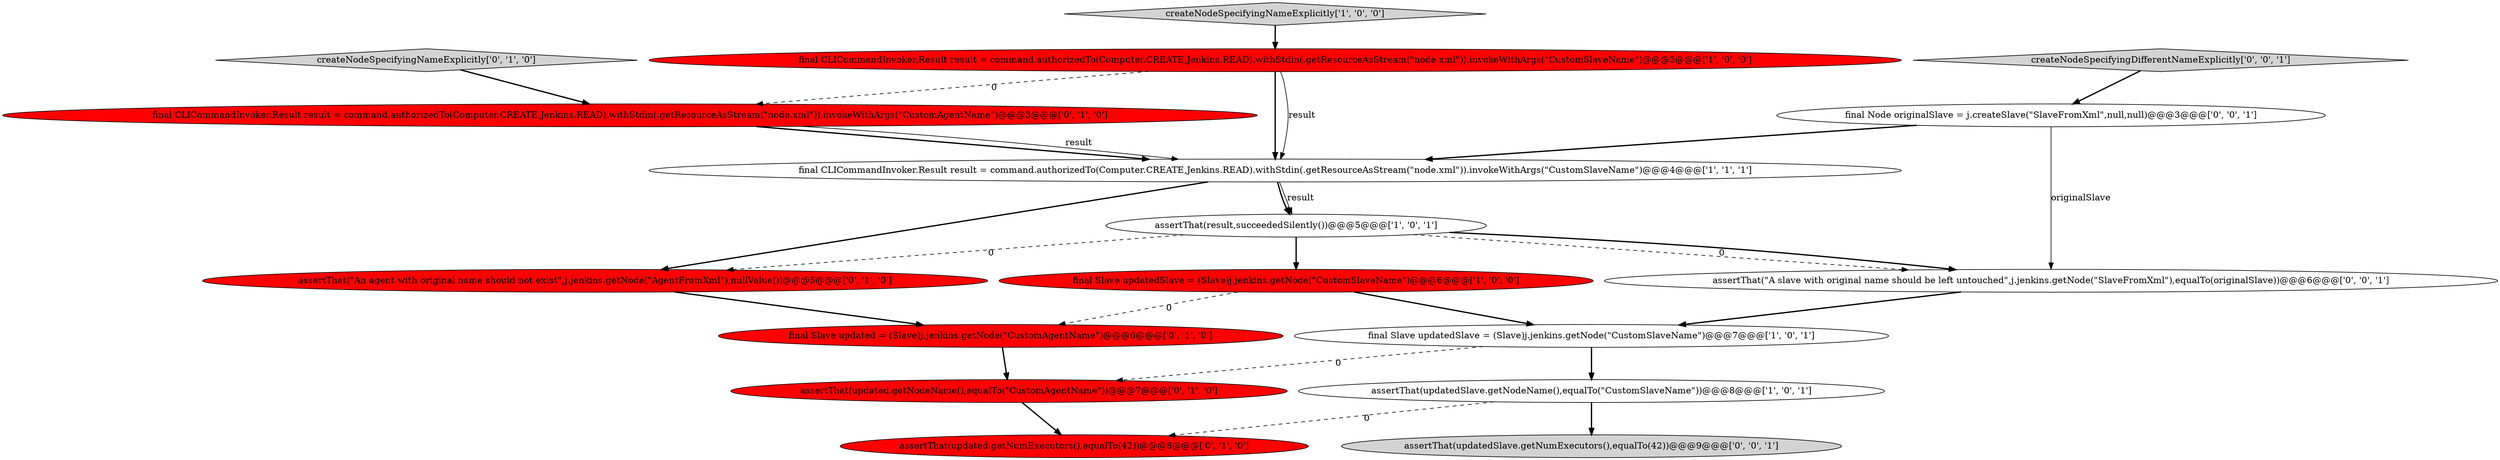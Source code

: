digraph {
1 [style = filled, label = "final Slave updatedSlave = (Slave)j.jenkins.getNode(\"CustomSlaveName\")@@@7@@@['1', '0', '1']", fillcolor = white, shape = ellipse image = "AAA0AAABBB1BBB"];
10 [style = filled, label = "final Slave updated = (Slave)j.jenkins.getNode(\"CustomAgentName\")@@@6@@@['0', '1', '0']", fillcolor = red, shape = ellipse image = "AAA1AAABBB2BBB"];
12 [style = filled, label = "assertThat(updated.getNodeName(),equalTo(\"CustomAgentName\"))@@@7@@@['0', '1', '0']", fillcolor = red, shape = ellipse image = "AAA1AAABBB2BBB"];
2 [style = filled, label = "createNodeSpecifyingNameExplicitly['1', '0', '0']", fillcolor = lightgray, shape = diamond image = "AAA0AAABBB1BBB"];
11 [style = filled, label = "assertThat(updated.getNumExecutors(),equalTo(42))@@@8@@@['0', '1', '0']", fillcolor = red, shape = ellipse image = "AAA1AAABBB2BBB"];
7 [style = filled, label = "final CLICommandInvoker.Result result = command.authorizedTo(Computer.CREATE,Jenkins.READ).withStdin(.getResourceAsStream(\"node.xml\")).invokeWithArgs(\"CustomAgentName\")@@@3@@@['0', '1', '0']", fillcolor = red, shape = ellipse image = "AAA1AAABBB2BBB"];
13 [style = filled, label = "final Node originalSlave = j.createSlave(\"SlaveFromXml\",null,null)@@@3@@@['0', '0', '1']", fillcolor = white, shape = ellipse image = "AAA0AAABBB3BBB"];
3 [style = filled, label = "assertThat(updatedSlave.getNodeName(),equalTo(\"CustomSlaveName\"))@@@8@@@['1', '0', '1']", fillcolor = white, shape = ellipse image = "AAA0AAABBB1BBB"];
15 [style = filled, label = "assertThat(updatedSlave.getNumExecutors(),equalTo(42))@@@9@@@['0', '0', '1']", fillcolor = lightgray, shape = ellipse image = "AAA0AAABBB3BBB"];
0 [style = filled, label = "final CLICommandInvoker.Result result = command.authorizedTo(Computer.CREATE,Jenkins.READ).withStdin(.getResourceAsStream(\"node.xml\")).invokeWithArgs(\"CustomSlaveName\")@@@3@@@['1', '0', '0']", fillcolor = red, shape = ellipse image = "AAA1AAABBB1BBB"];
5 [style = filled, label = "assertThat(result,succeededSilently())@@@5@@@['1', '0', '1']", fillcolor = white, shape = ellipse image = "AAA0AAABBB1BBB"];
14 [style = filled, label = "assertThat(\"A slave with original name should be left untouched\",j.jenkins.getNode(\"SlaveFromXml\"),equalTo(originalSlave))@@@6@@@['0', '0', '1']", fillcolor = white, shape = ellipse image = "AAA0AAABBB3BBB"];
16 [style = filled, label = "createNodeSpecifyingDifferentNameExplicitly['0', '0', '1']", fillcolor = lightgray, shape = diamond image = "AAA0AAABBB3BBB"];
4 [style = filled, label = "final CLICommandInvoker.Result result = command.authorizedTo(Computer.CREATE,Jenkins.READ).withStdin(.getResourceAsStream(\"node.xml\")).invokeWithArgs(\"CustomSlaveName\")@@@4@@@['1', '1', '1']", fillcolor = white, shape = ellipse image = "AAA0AAABBB1BBB"];
9 [style = filled, label = "createNodeSpecifyingNameExplicitly['0', '1', '0']", fillcolor = lightgray, shape = diamond image = "AAA0AAABBB2BBB"];
6 [style = filled, label = "final Slave updatedSlave = (Slave)j.jenkins.getNode(\"CustomSlaveName\")@@@6@@@['1', '0', '0']", fillcolor = red, shape = ellipse image = "AAA1AAABBB1BBB"];
8 [style = filled, label = "assertThat(\"An agent with original name should not exist\",j.jenkins.getNode(\"AgentFromXml\"),nullValue())@@@5@@@['0', '1', '0']", fillcolor = red, shape = ellipse image = "AAA1AAABBB2BBB"];
8->10 [style = bold, label=""];
16->13 [style = bold, label=""];
5->14 [style = dashed, label="0"];
12->11 [style = bold, label=""];
1->3 [style = bold, label=""];
3->15 [style = bold, label=""];
7->4 [style = bold, label=""];
5->14 [style = bold, label=""];
9->7 [style = bold, label=""];
13->14 [style = solid, label="originalSlave"];
14->1 [style = bold, label=""];
6->10 [style = dashed, label="0"];
6->1 [style = bold, label=""];
1->12 [style = dashed, label="0"];
2->0 [style = bold, label=""];
5->6 [style = bold, label=""];
4->5 [style = solid, label="result"];
0->4 [style = bold, label=""];
10->12 [style = bold, label=""];
7->4 [style = solid, label="result"];
5->8 [style = dashed, label="0"];
4->8 [style = bold, label=""];
0->4 [style = solid, label="result"];
0->7 [style = dashed, label="0"];
4->5 [style = bold, label=""];
3->11 [style = dashed, label="0"];
13->4 [style = bold, label=""];
}
